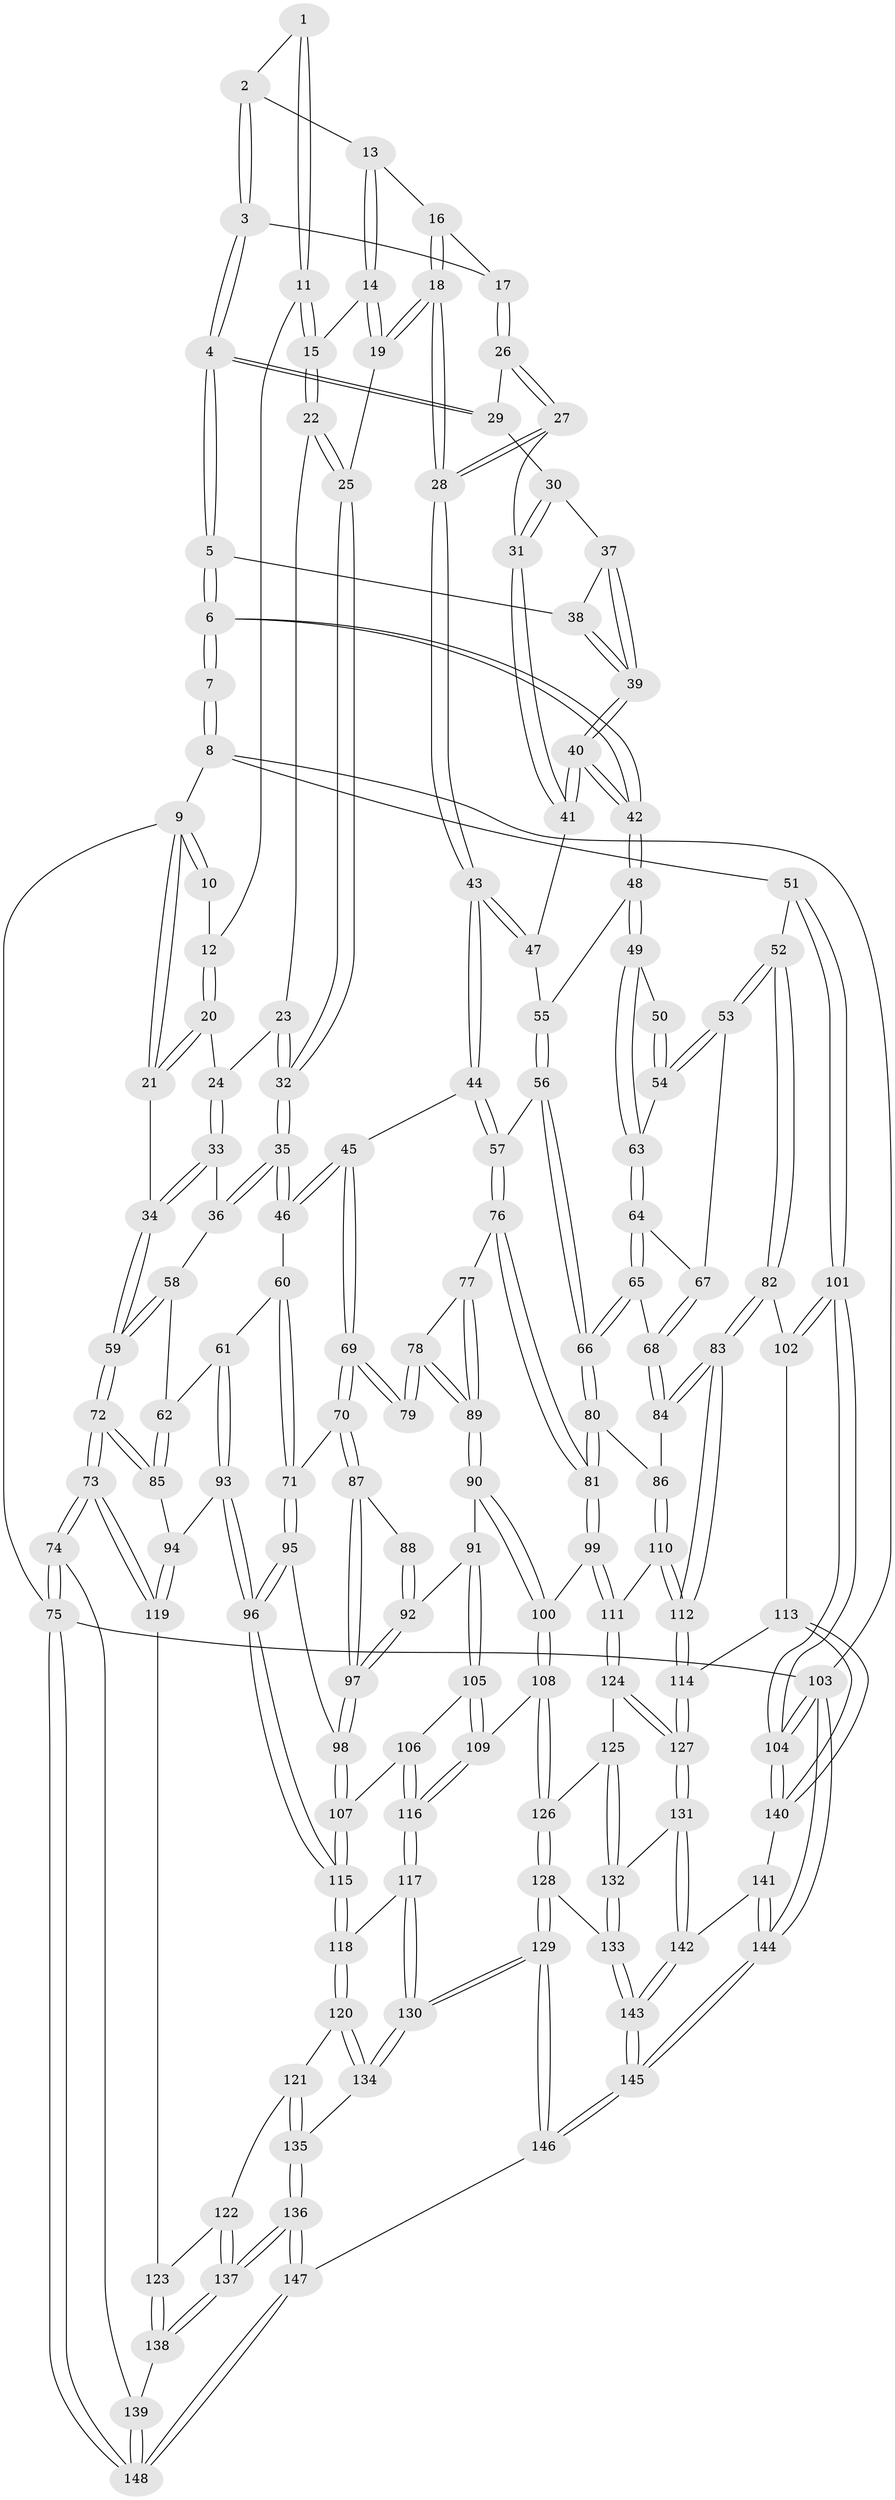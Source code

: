 // coarse degree distribution, {2: 0.14754098360655737, 5: 0.16393442622950818, 3: 0.4918032786885246, 4: 0.19672131147540983}
// Generated by graph-tools (version 1.1) at 2025/54/03/04/25 22:54:48]
// undirected, 148 vertices, 367 edges
graph export_dot {
  node [color=gray90,style=filled];
  1 [pos="+0.12434324304233449+0"];
  2 [pos="+0.3589107023141427+0"];
  3 [pos="+0.806042176006876+0"];
  4 [pos="+1+0"];
  5 [pos="+1+0"];
  6 [pos="+1+0"];
  7 [pos="+1+0"];
  8 [pos="+1+0"];
  9 [pos="+0+0"];
  10 [pos="+0.06406415568881967+0"];
  11 [pos="+0.20303247386206763+0.0780272683207594"];
  12 [pos="+0.11352447539195412+0.07558741187395478"];
  13 [pos="+0.3663095683912259+0"];
  14 [pos="+0.36460264337693077+0"];
  15 [pos="+0.20390915027246703+0.08031255147638766"];
  16 [pos="+0.5289469755948025+0.07106342288405942"];
  17 [pos="+0.6156329957848513+0.03360205107384383"];
  18 [pos="+0.44774052800371117+0.1860963589171194"];
  19 [pos="+0.36606560359112134+0.1301665647631298"];
  20 [pos="+0.11169970144228905+0.1324062868273573"];
  21 [pos="+0+0"];
  22 [pos="+0.21145890462933833+0.10727987225352548"];
  23 [pos="+0.1321445379662925+0.15708822314162416"];
  24 [pos="+0.12750023235991578+0.15702957850582383"];
  25 [pos="+0.33277872453506524+0.14609656304849986"];
  26 [pos="+0.5983521830269343+0.14999185103682455"];
  27 [pos="+0.5499295042841621+0.1821850802917164"];
  28 [pos="+0.47194915825631867+0.2174071381850141"];
  29 [pos="+0.6416038197642234+0.1652139845174758"];
  30 [pos="+0.6677797877245517+0.18998937370941169"];
  31 [pos="+0.6646589053500652+0.24433110519137444"];
  32 [pos="+0.25101737909326594+0.24864915506194263"];
  33 [pos="+0.07264965723085719+0.23857486110914938"];
  34 [pos="+0+0.15638793721379105"];
  35 [pos="+0.2311129454191757+0.3440331709052614"];
  36 [pos="+0.11961887309627299+0.3270524963847931"];
  37 [pos="+0.6865053753479693+0.18224593265222505"];
  38 [pos="+0.935965232887263+0"];
  39 [pos="+0.7647079773508311+0.21257649972237305"];
  40 [pos="+0.7565001541640637+0.30687901719223254"];
  41 [pos="+0.6651152193170451+0.24707813176935017"];
  42 [pos="+0.7642755825823544+0.3227436318384396"];
  43 [pos="+0.48248583986839794+0.2871853709604645"];
  44 [pos="+0.43576029459006094+0.39539901223627766"];
  45 [pos="+0.4279485649509097+0.4000705011177861"];
  46 [pos="+0.2504286524164655+0.3698517709728773"];
  47 [pos="+0.5719469086943295+0.29900291704529053"];
  48 [pos="+0.7652943665454736+0.3254034180821898"];
  49 [pos="+0.7771628475444949+0.33591662599030575"];
  50 [pos="+1+0"];
  51 [pos="+1+0.37667532094660866"];
  52 [pos="+0.9273612763435221+0.43612489880432287"];
  53 [pos="+0.9129581098706867+0.4290739354761819"];
  54 [pos="+0.8302363486437088+0.3634266000155835"];
  55 [pos="+0.646263260555716+0.36033304865673993"];
  56 [pos="+0.6094715931143992+0.47512516488430384"];
  57 [pos="+0.5761227611193216+0.47268652648253184"];
  58 [pos="+0.1056603408220604+0.33929381735553293"];
  59 [pos="+0+0.3510140876481604"];
  60 [pos="+0.2261432627206881+0.435970797934238"];
  61 [pos="+0.14767938951994933+0.5241134809079163"];
  62 [pos="+0.03913300779034603+0.4777035605018479"];
  63 [pos="+0.7885479165558666+0.348114059007118"];
  64 [pos="+0.7277743128556795+0.43530990001976877"];
  65 [pos="+0.6581962012904169+0.5043150607965631"];
  66 [pos="+0.6557286975349611+0.5046634008570869"];
  67 [pos="+0.7845563037211875+0.4967811544772336"];
  68 [pos="+0.7418179348386227+0.54110275783815"];
  69 [pos="+0.4213811773720715+0.4314774400695487"];
  70 [pos="+0.32013550211055064+0.5517635588967219"];
  71 [pos="+0.3006338827655593+0.5578510574563659"];
  72 [pos="+0+0.529870145864743"];
  73 [pos="+0+0.7536969983756725"];
  74 [pos="+0+0.7828129269306762"];
  75 [pos="+0+1"];
  76 [pos="+0.5293836961801768+0.5765851478516142"];
  77 [pos="+0.516204907361442+0.5747919977787718"];
  78 [pos="+0.44462260989453256+0.5484036319714194"];
  79 [pos="+0.44003999865805166+0.5433174947344799"];
  80 [pos="+0.6385921950084313+0.6041557353920569"];
  81 [pos="+0.5590550316285308+0.6420154964847753"];
  82 [pos="+0.8814356523960127+0.5889676364926768"];
  83 [pos="+0.8285551415049314+0.6319683519312598"];
  84 [pos="+0.7726836377577612+0.582586726295218"];
  85 [pos="+0+0.5105767718734157"];
  86 [pos="+0.6595341477733162+0.6253532340837153"];
  87 [pos="+0.37747540115138123+0.5967433301048076"];
  88 [pos="+0.42163445506247915+0.5620161488772142"];
  89 [pos="+0.459115312883578+0.6274358631207312"];
  90 [pos="+0.4587441525385741+0.6359973864445057"];
  91 [pos="+0.4498948121508336+0.6398538052955239"];
  92 [pos="+0.4212685715638342+0.6359831931732081"];
  93 [pos="+0.17311922932176077+0.6316408951895229"];
  94 [pos="+0.16846209515699298+0.6336219752485341"];
  95 [pos="+0.24147135465957054+0.6346640890679532"];
  96 [pos="+0.21101984103330243+0.6497737138140738"];
  97 [pos="+0.37858792711384104+0.6377458506090393"];
  98 [pos="+0.3639678142375107+0.6569323507911553"];
  99 [pos="+0.5435299692307058+0.6734733310294668"];
  100 [pos="+0.5418727943009634+0.6743533952290002"];
  101 [pos="+1+0.7138640617006201"];
  102 [pos="+0.893884936270584+0.5957603556421721"];
  103 [pos="+1+1"];
  104 [pos="+1+0.8333368125769953"];
  105 [pos="+0.43197901760980223+0.6962850173414109"];
  106 [pos="+0.37679408952874555+0.6961048648873979"];
  107 [pos="+0.37473197291297344+0.6938308935605868"];
  108 [pos="+0.49395787405896974+0.747921909826025"];
  109 [pos="+0.4884665361910103+0.7484470092355178"];
  110 [pos="+0.7014980182648061+0.6940579322752989"];
  111 [pos="+0.6112693469067406+0.7224390405784005"];
  112 [pos="+0.796064827119065+0.7400520792920277"];
  113 [pos="+1+0.7928203487769919"];
  114 [pos="+0.8025301879992844+0.7647210487628713"];
  115 [pos="+0.24336222301702592+0.761410695827846"];
  116 [pos="+0.3908031967679909+0.8044963075499463"];
  117 [pos="+0.38249303985411987+0.816980376099865"];
  118 [pos="+0.24337108521264306+0.7615463334797635"];
  119 [pos="+0+0.7470403187280471"];
  120 [pos="+0.20760955009276752+0.8169013584946825"];
  121 [pos="+0.20321131722239286+0.8204194737123994"];
  122 [pos="+0.18143040425129253+0.8283631130924745"];
  123 [pos="+0.12873333530307668+0.8332033554302186"];
  124 [pos="+0.6100596069439624+0.7718473614509531"];
  125 [pos="+0.5841005640731789+0.8118308434005274"];
  126 [pos="+0.5485884868637978+0.8244800501584705"];
  127 [pos="+0.7865038883208099+0.7972153285513367"];
  128 [pos="+0.49333329963246997+0.9873520901567775"];
  129 [pos="+0.44377560540787075+1"];
  130 [pos="+0.4073319248504962+0.9646661771763028"];
  131 [pos="+0.7859205278677123+0.799164554745665"];
  132 [pos="+0.6897555640898174+0.865669664276527"];
  133 [pos="+0.6702812909665884+0.9037901430766754"];
  134 [pos="+0.3345805952315443+0.9185726777153838"];
  135 [pos="+0.2288896905578163+0.901552708719929"];
  136 [pos="+0.2357092811193533+1"];
  137 [pos="+0.17457429936283386+1"];
  138 [pos="+0.10118673229266417+0.9419062814172223"];
  139 [pos="+0.03404040510835632+0.9420080893720962"];
  140 [pos="+1+0.8156510915961859"];
  141 [pos="+0.8833011710142099+0.9177969777340618"];
  142 [pos="+0.7984109162428006+0.8390691250673925"];
  143 [pos="+0.7762384379329423+1"];
  144 [pos="+0.9509872812826553+1"];
  145 [pos="+0.8166923673742422+1"];
  146 [pos="+0.4248097899903356+1"];
  147 [pos="+0.27616181442693255+1"];
  148 [pos="+0.07577200017744899+1"];
  1 -- 2;
  1 -- 11;
  1 -- 11;
  2 -- 3;
  2 -- 3;
  2 -- 13;
  3 -- 4;
  3 -- 4;
  3 -- 17;
  4 -- 5;
  4 -- 5;
  4 -- 29;
  4 -- 29;
  5 -- 6;
  5 -- 6;
  5 -- 38;
  6 -- 7;
  6 -- 7;
  6 -- 42;
  6 -- 42;
  7 -- 8;
  7 -- 8;
  8 -- 9;
  8 -- 51;
  8 -- 103;
  9 -- 10;
  9 -- 10;
  9 -- 21;
  9 -- 21;
  9 -- 75;
  10 -- 12;
  11 -- 12;
  11 -- 15;
  11 -- 15;
  12 -- 20;
  12 -- 20;
  13 -- 14;
  13 -- 14;
  13 -- 16;
  14 -- 15;
  14 -- 19;
  14 -- 19;
  15 -- 22;
  15 -- 22;
  16 -- 17;
  16 -- 18;
  16 -- 18;
  17 -- 26;
  17 -- 26;
  18 -- 19;
  18 -- 19;
  18 -- 28;
  18 -- 28;
  19 -- 25;
  20 -- 21;
  20 -- 21;
  20 -- 24;
  21 -- 34;
  22 -- 23;
  22 -- 25;
  22 -- 25;
  23 -- 24;
  23 -- 32;
  23 -- 32;
  24 -- 33;
  24 -- 33;
  25 -- 32;
  25 -- 32;
  26 -- 27;
  26 -- 27;
  26 -- 29;
  27 -- 28;
  27 -- 28;
  27 -- 31;
  28 -- 43;
  28 -- 43;
  29 -- 30;
  30 -- 31;
  30 -- 31;
  30 -- 37;
  31 -- 41;
  31 -- 41;
  32 -- 35;
  32 -- 35;
  33 -- 34;
  33 -- 34;
  33 -- 36;
  34 -- 59;
  34 -- 59;
  35 -- 36;
  35 -- 36;
  35 -- 46;
  35 -- 46;
  36 -- 58;
  37 -- 38;
  37 -- 39;
  37 -- 39;
  38 -- 39;
  38 -- 39;
  39 -- 40;
  39 -- 40;
  40 -- 41;
  40 -- 41;
  40 -- 42;
  40 -- 42;
  41 -- 47;
  42 -- 48;
  42 -- 48;
  43 -- 44;
  43 -- 44;
  43 -- 47;
  43 -- 47;
  44 -- 45;
  44 -- 57;
  44 -- 57;
  45 -- 46;
  45 -- 46;
  45 -- 69;
  45 -- 69;
  46 -- 60;
  47 -- 55;
  48 -- 49;
  48 -- 49;
  48 -- 55;
  49 -- 50;
  49 -- 63;
  49 -- 63;
  50 -- 54;
  50 -- 54;
  51 -- 52;
  51 -- 101;
  51 -- 101;
  52 -- 53;
  52 -- 53;
  52 -- 82;
  52 -- 82;
  53 -- 54;
  53 -- 54;
  53 -- 67;
  54 -- 63;
  55 -- 56;
  55 -- 56;
  56 -- 57;
  56 -- 66;
  56 -- 66;
  57 -- 76;
  57 -- 76;
  58 -- 59;
  58 -- 59;
  58 -- 62;
  59 -- 72;
  59 -- 72;
  60 -- 61;
  60 -- 71;
  60 -- 71;
  61 -- 62;
  61 -- 93;
  61 -- 93;
  62 -- 85;
  62 -- 85;
  63 -- 64;
  63 -- 64;
  64 -- 65;
  64 -- 65;
  64 -- 67;
  65 -- 66;
  65 -- 66;
  65 -- 68;
  66 -- 80;
  66 -- 80;
  67 -- 68;
  67 -- 68;
  68 -- 84;
  68 -- 84;
  69 -- 70;
  69 -- 70;
  69 -- 79;
  69 -- 79;
  70 -- 71;
  70 -- 87;
  70 -- 87;
  71 -- 95;
  71 -- 95;
  72 -- 73;
  72 -- 73;
  72 -- 85;
  72 -- 85;
  73 -- 74;
  73 -- 74;
  73 -- 119;
  73 -- 119;
  74 -- 75;
  74 -- 75;
  74 -- 139;
  75 -- 148;
  75 -- 148;
  75 -- 103;
  76 -- 77;
  76 -- 81;
  76 -- 81;
  77 -- 78;
  77 -- 89;
  77 -- 89;
  78 -- 79;
  78 -- 79;
  78 -- 89;
  78 -- 89;
  80 -- 81;
  80 -- 81;
  80 -- 86;
  81 -- 99;
  81 -- 99;
  82 -- 83;
  82 -- 83;
  82 -- 102;
  83 -- 84;
  83 -- 84;
  83 -- 112;
  83 -- 112;
  84 -- 86;
  85 -- 94;
  86 -- 110;
  86 -- 110;
  87 -- 88;
  87 -- 97;
  87 -- 97;
  88 -- 92;
  88 -- 92;
  89 -- 90;
  89 -- 90;
  90 -- 91;
  90 -- 100;
  90 -- 100;
  91 -- 92;
  91 -- 105;
  91 -- 105;
  92 -- 97;
  92 -- 97;
  93 -- 94;
  93 -- 96;
  93 -- 96;
  94 -- 119;
  94 -- 119;
  95 -- 96;
  95 -- 96;
  95 -- 98;
  96 -- 115;
  96 -- 115;
  97 -- 98;
  97 -- 98;
  98 -- 107;
  98 -- 107;
  99 -- 100;
  99 -- 111;
  99 -- 111;
  100 -- 108;
  100 -- 108;
  101 -- 102;
  101 -- 102;
  101 -- 104;
  101 -- 104;
  102 -- 113;
  103 -- 104;
  103 -- 104;
  103 -- 144;
  103 -- 144;
  104 -- 140;
  104 -- 140;
  105 -- 106;
  105 -- 109;
  105 -- 109;
  106 -- 107;
  106 -- 116;
  106 -- 116;
  107 -- 115;
  107 -- 115;
  108 -- 109;
  108 -- 126;
  108 -- 126;
  109 -- 116;
  109 -- 116;
  110 -- 111;
  110 -- 112;
  110 -- 112;
  111 -- 124;
  111 -- 124;
  112 -- 114;
  112 -- 114;
  113 -- 114;
  113 -- 140;
  113 -- 140;
  114 -- 127;
  114 -- 127;
  115 -- 118;
  115 -- 118;
  116 -- 117;
  116 -- 117;
  117 -- 118;
  117 -- 130;
  117 -- 130;
  118 -- 120;
  118 -- 120;
  119 -- 123;
  120 -- 121;
  120 -- 134;
  120 -- 134;
  121 -- 122;
  121 -- 135;
  121 -- 135;
  122 -- 123;
  122 -- 137;
  122 -- 137;
  123 -- 138;
  123 -- 138;
  124 -- 125;
  124 -- 127;
  124 -- 127;
  125 -- 126;
  125 -- 132;
  125 -- 132;
  126 -- 128;
  126 -- 128;
  127 -- 131;
  127 -- 131;
  128 -- 129;
  128 -- 129;
  128 -- 133;
  129 -- 130;
  129 -- 130;
  129 -- 146;
  129 -- 146;
  130 -- 134;
  130 -- 134;
  131 -- 132;
  131 -- 142;
  131 -- 142;
  132 -- 133;
  132 -- 133;
  133 -- 143;
  133 -- 143;
  134 -- 135;
  135 -- 136;
  135 -- 136;
  136 -- 137;
  136 -- 137;
  136 -- 147;
  136 -- 147;
  137 -- 138;
  137 -- 138;
  138 -- 139;
  139 -- 148;
  139 -- 148;
  140 -- 141;
  141 -- 142;
  141 -- 144;
  141 -- 144;
  142 -- 143;
  142 -- 143;
  143 -- 145;
  143 -- 145;
  144 -- 145;
  144 -- 145;
  145 -- 146;
  145 -- 146;
  146 -- 147;
  147 -- 148;
  147 -- 148;
}
